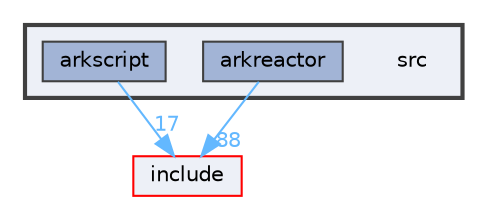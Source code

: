 digraph "/Users/fola/Documents/ArkScript/Ark/src"
{
 // INTERACTIVE_SVG=YES
 // LATEX_PDF_SIZE
  bgcolor="transparent";
  edge [fontname=Helvetica,fontsize=10,labelfontname=Helvetica,labelfontsize=10];
  node [fontname=Helvetica,fontsize=10,shape=box,height=0.2,width=0.4];
  compound=true
  subgraph clusterdir_68267d1309a1af8e8297ef4c3efbcdba {
    graph [ bgcolor="#edf0f7", pencolor="grey25", label="", fontname=Helvetica,fontsize=10 style="filled,bold", URL="dir_68267d1309a1af8e8297ef4c3efbcdba.html",tooltip=""]
    dir_68267d1309a1af8e8297ef4c3efbcdba [shape=plaintext, label="src"];
  dir_e0d450b481c7e7e5abacff9799e54b3d [label="arkreactor", fillcolor="#a2b4d6", color="grey25", style="filled", URL="dir_e0d450b481c7e7e5abacff9799e54b3d.html",tooltip=""];
  dir_2f97cbe3d7d7ee3d0a7f34ae796b7c3c [label="arkscript", fillcolor="#a2b4d6", color="grey25", style="filled", URL="dir_2f97cbe3d7d7ee3d0a7f34ae796b7c3c.html",tooltip=""];
  }
  dir_d44c64559bbebec7f509842c48db8b23 [label="include", fillcolor="#edf0f7", color="red", style="filled", URL="dir_d44c64559bbebec7f509842c48db8b23.html",tooltip=""];
  dir_e0d450b481c7e7e5abacff9799e54b3d->dir_d44c64559bbebec7f509842c48db8b23 [headlabel="88", labeldistance=1.5 headhref="dir_000001_000011.html" href="dir_000001_000011.html" color="steelblue1" fontcolor="steelblue1"];
  dir_2f97cbe3d7d7ee3d0a7f34ae796b7c3c->dir_d44c64559bbebec7f509842c48db8b23 [headlabel="17", labeldistance=1.5 headhref="dir_000002_000011.html" href="dir_000002_000011.html" color="steelblue1" fontcolor="steelblue1"];
}
